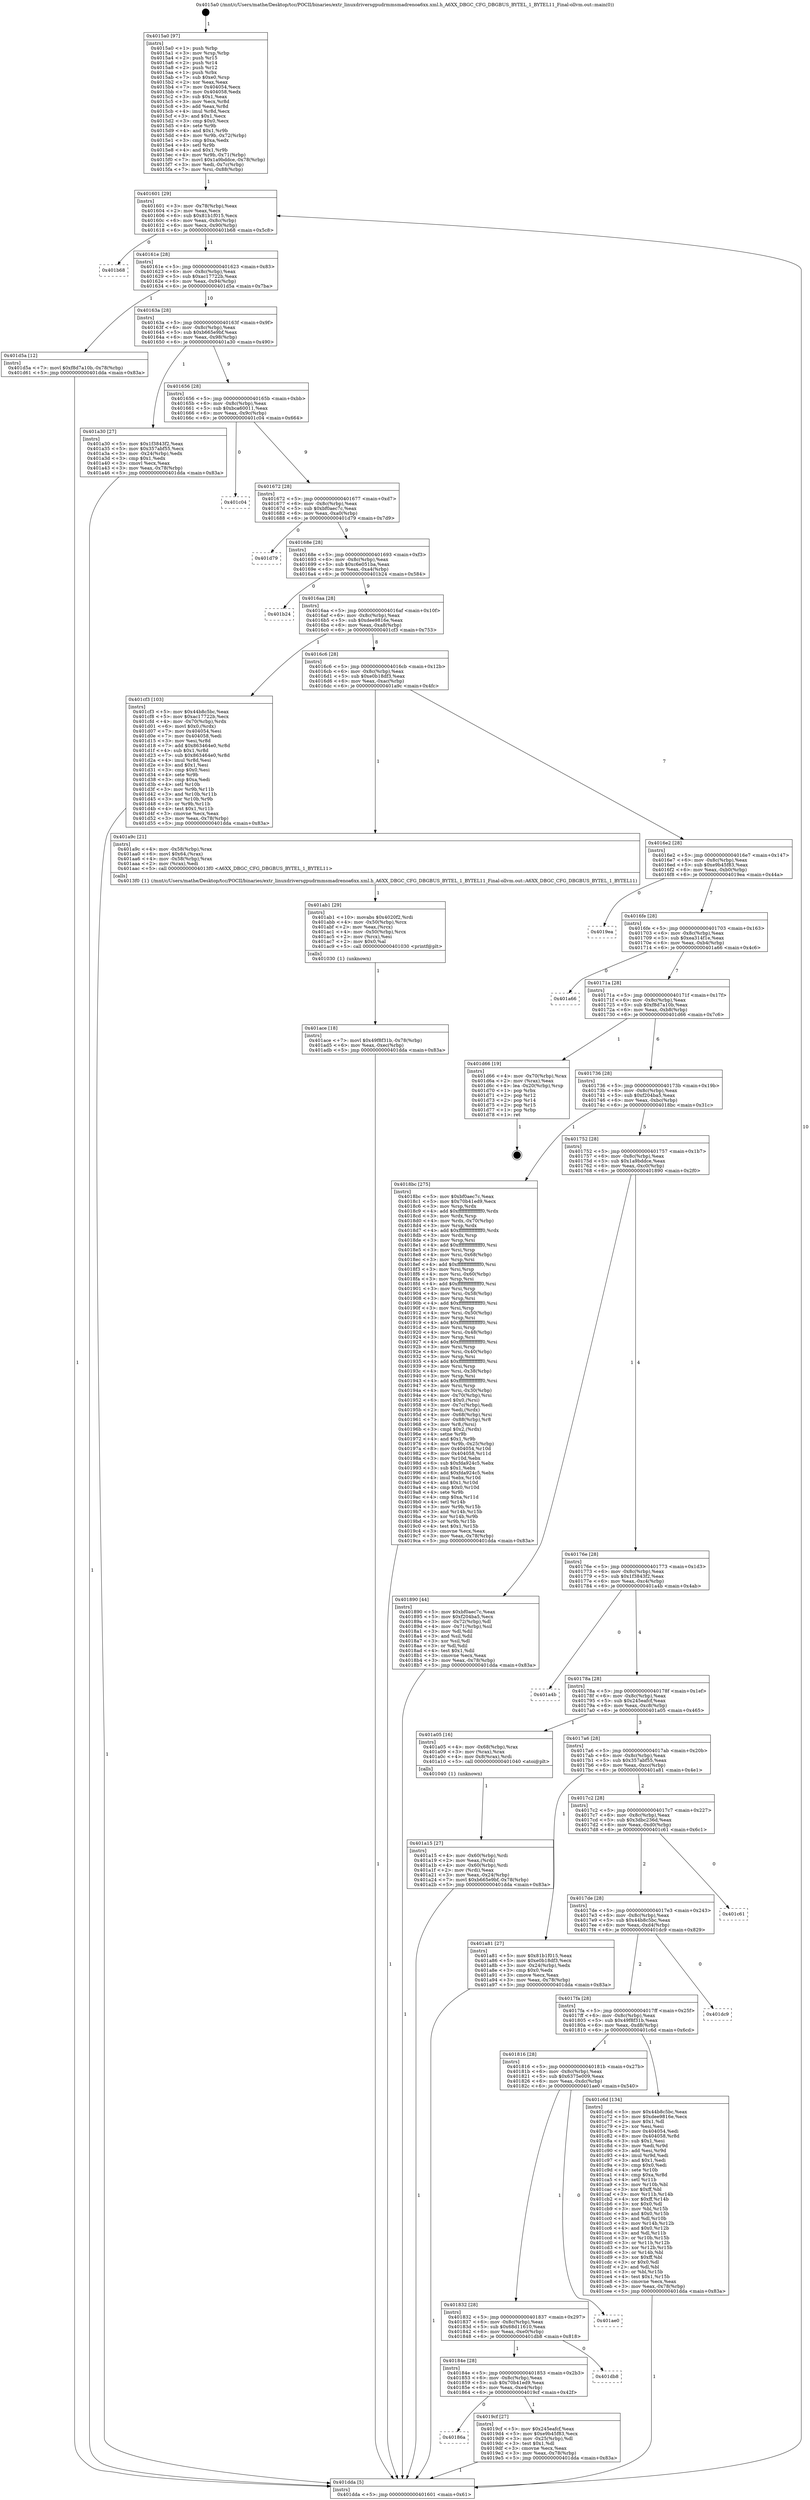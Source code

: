 digraph "0x4015a0" {
  label = "0x4015a0 (/mnt/c/Users/mathe/Desktop/tcc/POCII/binaries/extr_linuxdriversgpudrmmsmadrenoa6xx.xml.h_A6XX_DBGC_CFG_DBGBUS_BYTEL_1_BYTEL11_Final-ollvm.out::main(0))"
  labelloc = "t"
  node[shape=record]

  Entry [label="",width=0.3,height=0.3,shape=circle,fillcolor=black,style=filled]
  "0x401601" [label="{
     0x401601 [29]\l
     | [instrs]\l
     &nbsp;&nbsp;0x401601 \<+3\>: mov -0x78(%rbp),%eax\l
     &nbsp;&nbsp;0x401604 \<+2\>: mov %eax,%ecx\l
     &nbsp;&nbsp;0x401606 \<+6\>: sub $0x81b1f015,%ecx\l
     &nbsp;&nbsp;0x40160c \<+6\>: mov %eax,-0x8c(%rbp)\l
     &nbsp;&nbsp;0x401612 \<+6\>: mov %ecx,-0x90(%rbp)\l
     &nbsp;&nbsp;0x401618 \<+6\>: je 0000000000401b68 \<main+0x5c8\>\l
  }"]
  "0x401b68" [label="{
     0x401b68\l
  }", style=dashed]
  "0x40161e" [label="{
     0x40161e [28]\l
     | [instrs]\l
     &nbsp;&nbsp;0x40161e \<+5\>: jmp 0000000000401623 \<main+0x83\>\l
     &nbsp;&nbsp;0x401623 \<+6\>: mov -0x8c(%rbp),%eax\l
     &nbsp;&nbsp;0x401629 \<+5\>: sub $0xac17722b,%eax\l
     &nbsp;&nbsp;0x40162e \<+6\>: mov %eax,-0x94(%rbp)\l
     &nbsp;&nbsp;0x401634 \<+6\>: je 0000000000401d5a \<main+0x7ba\>\l
  }"]
  Exit [label="",width=0.3,height=0.3,shape=circle,fillcolor=black,style=filled,peripheries=2]
  "0x401d5a" [label="{
     0x401d5a [12]\l
     | [instrs]\l
     &nbsp;&nbsp;0x401d5a \<+7\>: movl $0xf8d7a10b,-0x78(%rbp)\l
     &nbsp;&nbsp;0x401d61 \<+5\>: jmp 0000000000401dda \<main+0x83a\>\l
  }"]
  "0x40163a" [label="{
     0x40163a [28]\l
     | [instrs]\l
     &nbsp;&nbsp;0x40163a \<+5\>: jmp 000000000040163f \<main+0x9f\>\l
     &nbsp;&nbsp;0x40163f \<+6\>: mov -0x8c(%rbp),%eax\l
     &nbsp;&nbsp;0x401645 \<+5\>: sub $0xb665e9bf,%eax\l
     &nbsp;&nbsp;0x40164a \<+6\>: mov %eax,-0x98(%rbp)\l
     &nbsp;&nbsp;0x401650 \<+6\>: je 0000000000401a30 \<main+0x490\>\l
  }"]
  "0x401ace" [label="{
     0x401ace [18]\l
     | [instrs]\l
     &nbsp;&nbsp;0x401ace \<+7\>: movl $0x49f8f31b,-0x78(%rbp)\l
     &nbsp;&nbsp;0x401ad5 \<+6\>: mov %eax,-0xec(%rbp)\l
     &nbsp;&nbsp;0x401adb \<+5\>: jmp 0000000000401dda \<main+0x83a\>\l
  }"]
  "0x401a30" [label="{
     0x401a30 [27]\l
     | [instrs]\l
     &nbsp;&nbsp;0x401a30 \<+5\>: mov $0x1f3843f2,%eax\l
     &nbsp;&nbsp;0x401a35 \<+5\>: mov $0x357abf55,%ecx\l
     &nbsp;&nbsp;0x401a3a \<+3\>: mov -0x24(%rbp),%edx\l
     &nbsp;&nbsp;0x401a3d \<+3\>: cmp $0x1,%edx\l
     &nbsp;&nbsp;0x401a40 \<+3\>: cmovl %ecx,%eax\l
     &nbsp;&nbsp;0x401a43 \<+3\>: mov %eax,-0x78(%rbp)\l
     &nbsp;&nbsp;0x401a46 \<+5\>: jmp 0000000000401dda \<main+0x83a\>\l
  }"]
  "0x401656" [label="{
     0x401656 [28]\l
     | [instrs]\l
     &nbsp;&nbsp;0x401656 \<+5\>: jmp 000000000040165b \<main+0xbb\>\l
     &nbsp;&nbsp;0x40165b \<+6\>: mov -0x8c(%rbp),%eax\l
     &nbsp;&nbsp;0x401661 \<+5\>: sub $0xbca60011,%eax\l
     &nbsp;&nbsp;0x401666 \<+6\>: mov %eax,-0x9c(%rbp)\l
     &nbsp;&nbsp;0x40166c \<+6\>: je 0000000000401c04 \<main+0x664\>\l
  }"]
  "0x401ab1" [label="{
     0x401ab1 [29]\l
     | [instrs]\l
     &nbsp;&nbsp;0x401ab1 \<+10\>: movabs $0x4020f2,%rdi\l
     &nbsp;&nbsp;0x401abb \<+4\>: mov -0x50(%rbp),%rcx\l
     &nbsp;&nbsp;0x401abf \<+2\>: mov %eax,(%rcx)\l
     &nbsp;&nbsp;0x401ac1 \<+4\>: mov -0x50(%rbp),%rcx\l
     &nbsp;&nbsp;0x401ac5 \<+2\>: mov (%rcx),%esi\l
     &nbsp;&nbsp;0x401ac7 \<+2\>: mov $0x0,%al\l
     &nbsp;&nbsp;0x401ac9 \<+5\>: call 0000000000401030 \<printf@plt\>\l
     | [calls]\l
     &nbsp;&nbsp;0x401030 \{1\} (unknown)\l
  }"]
  "0x401c04" [label="{
     0x401c04\l
  }", style=dashed]
  "0x401672" [label="{
     0x401672 [28]\l
     | [instrs]\l
     &nbsp;&nbsp;0x401672 \<+5\>: jmp 0000000000401677 \<main+0xd7\>\l
     &nbsp;&nbsp;0x401677 \<+6\>: mov -0x8c(%rbp),%eax\l
     &nbsp;&nbsp;0x40167d \<+5\>: sub $0xbf0aec7c,%eax\l
     &nbsp;&nbsp;0x401682 \<+6\>: mov %eax,-0xa0(%rbp)\l
     &nbsp;&nbsp;0x401688 \<+6\>: je 0000000000401d79 \<main+0x7d9\>\l
  }"]
  "0x401a15" [label="{
     0x401a15 [27]\l
     | [instrs]\l
     &nbsp;&nbsp;0x401a15 \<+4\>: mov -0x60(%rbp),%rdi\l
     &nbsp;&nbsp;0x401a19 \<+2\>: mov %eax,(%rdi)\l
     &nbsp;&nbsp;0x401a1b \<+4\>: mov -0x60(%rbp),%rdi\l
     &nbsp;&nbsp;0x401a1f \<+2\>: mov (%rdi),%eax\l
     &nbsp;&nbsp;0x401a21 \<+3\>: mov %eax,-0x24(%rbp)\l
     &nbsp;&nbsp;0x401a24 \<+7\>: movl $0xb665e9bf,-0x78(%rbp)\l
     &nbsp;&nbsp;0x401a2b \<+5\>: jmp 0000000000401dda \<main+0x83a\>\l
  }"]
  "0x401d79" [label="{
     0x401d79\l
  }", style=dashed]
  "0x40168e" [label="{
     0x40168e [28]\l
     | [instrs]\l
     &nbsp;&nbsp;0x40168e \<+5\>: jmp 0000000000401693 \<main+0xf3\>\l
     &nbsp;&nbsp;0x401693 \<+6\>: mov -0x8c(%rbp),%eax\l
     &nbsp;&nbsp;0x401699 \<+5\>: sub $0xc6e051ba,%eax\l
     &nbsp;&nbsp;0x40169e \<+6\>: mov %eax,-0xa4(%rbp)\l
     &nbsp;&nbsp;0x4016a4 \<+6\>: je 0000000000401b24 \<main+0x584\>\l
  }"]
  "0x40186a" [label="{
     0x40186a\l
  }", style=dashed]
  "0x401b24" [label="{
     0x401b24\l
  }", style=dashed]
  "0x4016aa" [label="{
     0x4016aa [28]\l
     | [instrs]\l
     &nbsp;&nbsp;0x4016aa \<+5\>: jmp 00000000004016af \<main+0x10f\>\l
     &nbsp;&nbsp;0x4016af \<+6\>: mov -0x8c(%rbp),%eax\l
     &nbsp;&nbsp;0x4016b5 \<+5\>: sub $0xdee9816e,%eax\l
     &nbsp;&nbsp;0x4016ba \<+6\>: mov %eax,-0xa8(%rbp)\l
     &nbsp;&nbsp;0x4016c0 \<+6\>: je 0000000000401cf3 \<main+0x753\>\l
  }"]
  "0x4019cf" [label="{
     0x4019cf [27]\l
     | [instrs]\l
     &nbsp;&nbsp;0x4019cf \<+5\>: mov $0x245eafcf,%eax\l
     &nbsp;&nbsp;0x4019d4 \<+5\>: mov $0xe9b45f83,%ecx\l
     &nbsp;&nbsp;0x4019d9 \<+3\>: mov -0x25(%rbp),%dl\l
     &nbsp;&nbsp;0x4019dc \<+3\>: test $0x1,%dl\l
     &nbsp;&nbsp;0x4019df \<+3\>: cmovne %ecx,%eax\l
     &nbsp;&nbsp;0x4019e2 \<+3\>: mov %eax,-0x78(%rbp)\l
     &nbsp;&nbsp;0x4019e5 \<+5\>: jmp 0000000000401dda \<main+0x83a\>\l
  }"]
  "0x401cf3" [label="{
     0x401cf3 [103]\l
     | [instrs]\l
     &nbsp;&nbsp;0x401cf3 \<+5\>: mov $0x44b8c5bc,%eax\l
     &nbsp;&nbsp;0x401cf8 \<+5\>: mov $0xac17722b,%ecx\l
     &nbsp;&nbsp;0x401cfd \<+4\>: mov -0x70(%rbp),%rdx\l
     &nbsp;&nbsp;0x401d01 \<+6\>: movl $0x0,(%rdx)\l
     &nbsp;&nbsp;0x401d07 \<+7\>: mov 0x404054,%esi\l
     &nbsp;&nbsp;0x401d0e \<+7\>: mov 0x404058,%edi\l
     &nbsp;&nbsp;0x401d15 \<+3\>: mov %esi,%r8d\l
     &nbsp;&nbsp;0x401d18 \<+7\>: add $0x863464e0,%r8d\l
     &nbsp;&nbsp;0x401d1f \<+4\>: sub $0x1,%r8d\l
     &nbsp;&nbsp;0x401d23 \<+7\>: sub $0x863464e0,%r8d\l
     &nbsp;&nbsp;0x401d2a \<+4\>: imul %r8d,%esi\l
     &nbsp;&nbsp;0x401d2e \<+3\>: and $0x1,%esi\l
     &nbsp;&nbsp;0x401d31 \<+3\>: cmp $0x0,%esi\l
     &nbsp;&nbsp;0x401d34 \<+4\>: sete %r9b\l
     &nbsp;&nbsp;0x401d38 \<+3\>: cmp $0xa,%edi\l
     &nbsp;&nbsp;0x401d3b \<+4\>: setl %r10b\l
     &nbsp;&nbsp;0x401d3f \<+3\>: mov %r9b,%r11b\l
     &nbsp;&nbsp;0x401d42 \<+3\>: and %r10b,%r11b\l
     &nbsp;&nbsp;0x401d45 \<+3\>: xor %r10b,%r9b\l
     &nbsp;&nbsp;0x401d48 \<+3\>: or %r9b,%r11b\l
     &nbsp;&nbsp;0x401d4b \<+4\>: test $0x1,%r11b\l
     &nbsp;&nbsp;0x401d4f \<+3\>: cmovne %ecx,%eax\l
     &nbsp;&nbsp;0x401d52 \<+3\>: mov %eax,-0x78(%rbp)\l
     &nbsp;&nbsp;0x401d55 \<+5\>: jmp 0000000000401dda \<main+0x83a\>\l
  }"]
  "0x4016c6" [label="{
     0x4016c6 [28]\l
     | [instrs]\l
     &nbsp;&nbsp;0x4016c6 \<+5\>: jmp 00000000004016cb \<main+0x12b\>\l
     &nbsp;&nbsp;0x4016cb \<+6\>: mov -0x8c(%rbp),%eax\l
     &nbsp;&nbsp;0x4016d1 \<+5\>: sub $0xe0b18df3,%eax\l
     &nbsp;&nbsp;0x4016d6 \<+6\>: mov %eax,-0xac(%rbp)\l
     &nbsp;&nbsp;0x4016dc \<+6\>: je 0000000000401a9c \<main+0x4fc\>\l
  }"]
  "0x40184e" [label="{
     0x40184e [28]\l
     | [instrs]\l
     &nbsp;&nbsp;0x40184e \<+5\>: jmp 0000000000401853 \<main+0x2b3\>\l
     &nbsp;&nbsp;0x401853 \<+6\>: mov -0x8c(%rbp),%eax\l
     &nbsp;&nbsp;0x401859 \<+5\>: sub $0x70b41ed9,%eax\l
     &nbsp;&nbsp;0x40185e \<+6\>: mov %eax,-0xe4(%rbp)\l
     &nbsp;&nbsp;0x401864 \<+6\>: je 00000000004019cf \<main+0x42f\>\l
  }"]
  "0x401a9c" [label="{
     0x401a9c [21]\l
     | [instrs]\l
     &nbsp;&nbsp;0x401a9c \<+4\>: mov -0x58(%rbp),%rax\l
     &nbsp;&nbsp;0x401aa0 \<+6\>: movl $0x64,(%rax)\l
     &nbsp;&nbsp;0x401aa6 \<+4\>: mov -0x58(%rbp),%rax\l
     &nbsp;&nbsp;0x401aaa \<+2\>: mov (%rax),%edi\l
     &nbsp;&nbsp;0x401aac \<+5\>: call 00000000004013f0 \<A6XX_DBGC_CFG_DBGBUS_BYTEL_1_BYTEL11\>\l
     | [calls]\l
     &nbsp;&nbsp;0x4013f0 \{1\} (/mnt/c/Users/mathe/Desktop/tcc/POCII/binaries/extr_linuxdriversgpudrmmsmadrenoa6xx.xml.h_A6XX_DBGC_CFG_DBGBUS_BYTEL_1_BYTEL11_Final-ollvm.out::A6XX_DBGC_CFG_DBGBUS_BYTEL_1_BYTEL11)\l
  }"]
  "0x4016e2" [label="{
     0x4016e2 [28]\l
     | [instrs]\l
     &nbsp;&nbsp;0x4016e2 \<+5\>: jmp 00000000004016e7 \<main+0x147\>\l
     &nbsp;&nbsp;0x4016e7 \<+6\>: mov -0x8c(%rbp),%eax\l
     &nbsp;&nbsp;0x4016ed \<+5\>: sub $0xe9b45f83,%eax\l
     &nbsp;&nbsp;0x4016f2 \<+6\>: mov %eax,-0xb0(%rbp)\l
     &nbsp;&nbsp;0x4016f8 \<+6\>: je 00000000004019ea \<main+0x44a\>\l
  }"]
  "0x401db8" [label="{
     0x401db8\l
  }", style=dashed]
  "0x4019ea" [label="{
     0x4019ea\l
  }", style=dashed]
  "0x4016fe" [label="{
     0x4016fe [28]\l
     | [instrs]\l
     &nbsp;&nbsp;0x4016fe \<+5\>: jmp 0000000000401703 \<main+0x163\>\l
     &nbsp;&nbsp;0x401703 \<+6\>: mov -0x8c(%rbp),%eax\l
     &nbsp;&nbsp;0x401709 \<+5\>: sub $0xea314f1e,%eax\l
     &nbsp;&nbsp;0x40170e \<+6\>: mov %eax,-0xb4(%rbp)\l
     &nbsp;&nbsp;0x401714 \<+6\>: je 0000000000401a66 \<main+0x4c6\>\l
  }"]
  "0x401832" [label="{
     0x401832 [28]\l
     | [instrs]\l
     &nbsp;&nbsp;0x401832 \<+5\>: jmp 0000000000401837 \<main+0x297\>\l
     &nbsp;&nbsp;0x401837 \<+6\>: mov -0x8c(%rbp),%eax\l
     &nbsp;&nbsp;0x40183d \<+5\>: sub $0x68d11610,%eax\l
     &nbsp;&nbsp;0x401842 \<+6\>: mov %eax,-0xe0(%rbp)\l
     &nbsp;&nbsp;0x401848 \<+6\>: je 0000000000401db8 \<main+0x818\>\l
  }"]
  "0x401a66" [label="{
     0x401a66\l
  }", style=dashed]
  "0x40171a" [label="{
     0x40171a [28]\l
     | [instrs]\l
     &nbsp;&nbsp;0x40171a \<+5\>: jmp 000000000040171f \<main+0x17f\>\l
     &nbsp;&nbsp;0x40171f \<+6\>: mov -0x8c(%rbp),%eax\l
     &nbsp;&nbsp;0x401725 \<+5\>: sub $0xf8d7a10b,%eax\l
     &nbsp;&nbsp;0x40172a \<+6\>: mov %eax,-0xb8(%rbp)\l
     &nbsp;&nbsp;0x401730 \<+6\>: je 0000000000401d66 \<main+0x7c6\>\l
  }"]
  "0x401ae0" [label="{
     0x401ae0\l
  }", style=dashed]
  "0x401d66" [label="{
     0x401d66 [19]\l
     | [instrs]\l
     &nbsp;&nbsp;0x401d66 \<+4\>: mov -0x70(%rbp),%rax\l
     &nbsp;&nbsp;0x401d6a \<+2\>: mov (%rax),%eax\l
     &nbsp;&nbsp;0x401d6c \<+4\>: lea -0x20(%rbp),%rsp\l
     &nbsp;&nbsp;0x401d70 \<+1\>: pop %rbx\l
     &nbsp;&nbsp;0x401d71 \<+2\>: pop %r12\l
     &nbsp;&nbsp;0x401d73 \<+2\>: pop %r14\l
     &nbsp;&nbsp;0x401d75 \<+2\>: pop %r15\l
     &nbsp;&nbsp;0x401d77 \<+1\>: pop %rbp\l
     &nbsp;&nbsp;0x401d78 \<+1\>: ret\l
  }"]
  "0x401736" [label="{
     0x401736 [28]\l
     | [instrs]\l
     &nbsp;&nbsp;0x401736 \<+5\>: jmp 000000000040173b \<main+0x19b\>\l
     &nbsp;&nbsp;0x40173b \<+6\>: mov -0x8c(%rbp),%eax\l
     &nbsp;&nbsp;0x401741 \<+5\>: sub $0xf204ba5,%eax\l
     &nbsp;&nbsp;0x401746 \<+6\>: mov %eax,-0xbc(%rbp)\l
     &nbsp;&nbsp;0x40174c \<+6\>: je 00000000004018bc \<main+0x31c\>\l
  }"]
  "0x401816" [label="{
     0x401816 [28]\l
     | [instrs]\l
     &nbsp;&nbsp;0x401816 \<+5\>: jmp 000000000040181b \<main+0x27b\>\l
     &nbsp;&nbsp;0x40181b \<+6\>: mov -0x8c(%rbp),%eax\l
     &nbsp;&nbsp;0x401821 \<+5\>: sub $0x6375e009,%eax\l
     &nbsp;&nbsp;0x401826 \<+6\>: mov %eax,-0xdc(%rbp)\l
     &nbsp;&nbsp;0x40182c \<+6\>: je 0000000000401ae0 \<main+0x540\>\l
  }"]
  "0x4018bc" [label="{
     0x4018bc [275]\l
     | [instrs]\l
     &nbsp;&nbsp;0x4018bc \<+5\>: mov $0xbf0aec7c,%eax\l
     &nbsp;&nbsp;0x4018c1 \<+5\>: mov $0x70b41ed9,%ecx\l
     &nbsp;&nbsp;0x4018c6 \<+3\>: mov %rsp,%rdx\l
     &nbsp;&nbsp;0x4018c9 \<+4\>: add $0xfffffffffffffff0,%rdx\l
     &nbsp;&nbsp;0x4018cd \<+3\>: mov %rdx,%rsp\l
     &nbsp;&nbsp;0x4018d0 \<+4\>: mov %rdx,-0x70(%rbp)\l
     &nbsp;&nbsp;0x4018d4 \<+3\>: mov %rsp,%rdx\l
     &nbsp;&nbsp;0x4018d7 \<+4\>: add $0xfffffffffffffff0,%rdx\l
     &nbsp;&nbsp;0x4018db \<+3\>: mov %rdx,%rsp\l
     &nbsp;&nbsp;0x4018de \<+3\>: mov %rsp,%rsi\l
     &nbsp;&nbsp;0x4018e1 \<+4\>: add $0xfffffffffffffff0,%rsi\l
     &nbsp;&nbsp;0x4018e5 \<+3\>: mov %rsi,%rsp\l
     &nbsp;&nbsp;0x4018e8 \<+4\>: mov %rsi,-0x68(%rbp)\l
     &nbsp;&nbsp;0x4018ec \<+3\>: mov %rsp,%rsi\l
     &nbsp;&nbsp;0x4018ef \<+4\>: add $0xfffffffffffffff0,%rsi\l
     &nbsp;&nbsp;0x4018f3 \<+3\>: mov %rsi,%rsp\l
     &nbsp;&nbsp;0x4018f6 \<+4\>: mov %rsi,-0x60(%rbp)\l
     &nbsp;&nbsp;0x4018fa \<+3\>: mov %rsp,%rsi\l
     &nbsp;&nbsp;0x4018fd \<+4\>: add $0xfffffffffffffff0,%rsi\l
     &nbsp;&nbsp;0x401901 \<+3\>: mov %rsi,%rsp\l
     &nbsp;&nbsp;0x401904 \<+4\>: mov %rsi,-0x58(%rbp)\l
     &nbsp;&nbsp;0x401908 \<+3\>: mov %rsp,%rsi\l
     &nbsp;&nbsp;0x40190b \<+4\>: add $0xfffffffffffffff0,%rsi\l
     &nbsp;&nbsp;0x40190f \<+3\>: mov %rsi,%rsp\l
     &nbsp;&nbsp;0x401912 \<+4\>: mov %rsi,-0x50(%rbp)\l
     &nbsp;&nbsp;0x401916 \<+3\>: mov %rsp,%rsi\l
     &nbsp;&nbsp;0x401919 \<+4\>: add $0xfffffffffffffff0,%rsi\l
     &nbsp;&nbsp;0x40191d \<+3\>: mov %rsi,%rsp\l
     &nbsp;&nbsp;0x401920 \<+4\>: mov %rsi,-0x48(%rbp)\l
     &nbsp;&nbsp;0x401924 \<+3\>: mov %rsp,%rsi\l
     &nbsp;&nbsp;0x401927 \<+4\>: add $0xfffffffffffffff0,%rsi\l
     &nbsp;&nbsp;0x40192b \<+3\>: mov %rsi,%rsp\l
     &nbsp;&nbsp;0x40192e \<+4\>: mov %rsi,-0x40(%rbp)\l
     &nbsp;&nbsp;0x401932 \<+3\>: mov %rsp,%rsi\l
     &nbsp;&nbsp;0x401935 \<+4\>: add $0xfffffffffffffff0,%rsi\l
     &nbsp;&nbsp;0x401939 \<+3\>: mov %rsi,%rsp\l
     &nbsp;&nbsp;0x40193c \<+4\>: mov %rsi,-0x38(%rbp)\l
     &nbsp;&nbsp;0x401940 \<+3\>: mov %rsp,%rsi\l
     &nbsp;&nbsp;0x401943 \<+4\>: add $0xfffffffffffffff0,%rsi\l
     &nbsp;&nbsp;0x401947 \<+3\>: mov %rsi,%rsp\l
     &nbsp;&nbsp;0x40194a \<+4\>: mov %rsi,-0x30(%rbp)\l
     &nbsp;&nbsp;0x40194e \<+4\>: mov -0x70(%rbp),%rsi\l
     &nbsp;&nbsp;0x401952 \<+6\>: movl $0x0,(%rsi)\l
     &nbsp;&nbsp;0x401958 \<+3\>: mov -0x7c(%rbp),%edi\l
     &nbsp;&nbsp;0x40195b \<+2\>: mov %edi,(%rdx)\l
     &nbsp;&nbsp;0x40195d \<+4\>: mov -0x68(%rbp),%rsi\l
     &nbsp;&nbsp;0x401961 \<+7\>: mov -0x88(%rbp),%r8\l
     &nbsp;&nbsp;0x401968 \<+3\>: mov %r8,(%rsi)\l
     &nbsp;&nbsp;0x40196b \<+3\>: cmpl $0x2,(%rdx)\l
     &nbsp;&nbsp;0x40196e \<+4\>: setne %r9b\l
     &nbsp;&nbsp;0x401972 \<+4\>: and $0x1,%r9b\l
     &nbsp;&nbsp;0x401976 \<+4\>: mov %r9b,-0x25(%rbp)\l
     &nbsp;&nbsp;0x40197a \<+8\>: mov 0x404054,%r10d\l
     &nbsp;&nbsp;0x401982 \<+8\>: mov 0x404058,%r11d\l
     &nbsp;&nbsp;0x40198a \<+3\>: mov %r10d,%ebx\l
     &nbsp;&nbsp;0x40198d \<+6\>: sub $0xfda924c5,%ebx\l
     &nbsp;&nbsp;0x401993 \<+3\>: sub $0x1,%ebx\l
     &nbsp;&nbsp;0x401996 \<+6\>: add $0xfda924c5,%ebx\l
     &nbsp;&nbsp;0x40199c \<+4\>: imul %ebx,%r10d\l
     &nbsp;&nbsp;0x4019a0 \<+4\>: and $0x1,%r10d\l
     &nbsp;&nbsp;0x4019a4 \<+4\>: cmp $0x0,%r10d\l
     &nbsp;&nbsp;0x4019a8 \<+4\>: sete %r9b\l
     &nbsp;&nbsp;0x4019ac \<+4\>: cmp $0xa,%r11d\l
     &nbsp;&nbsp;0x4019b0 \<+4\>: setl %r14b\l
     &nbsp;&nbsp;0x4019b4 \<+3\>: mov %r9b,%r15b\l
     &nbsp;&nbsp;0x4019b7 \<+3\>: and %r14b,%r15b\l
     &nbsp;&nbsp;0x4019ba \<+3\>: xor %r14b,%r9b\l
     &nbsp;&nbsp;0x4019bd \<+3\>: or %r9b,%r15b\l
     &nbsp;&nbsp;0x4019c0 \<+4\>: test $0x1,%r15b\l
     &nbsp;&nbsp;0x4019c4 \<+3\>: cmovne %ecx,%eax\l
     &nbsp;&nbsp;0x4019c7 \<+3\>: mov %eax,-0x78(%rbp)\l
     &nbsp;&nbsp;0x4019ca \<+5\>: jmp 0000000000401dda \<main+0x83a\>\l
  }"]
  "0x401752" [label="{
     0x401752 [28]\l
     | [instrs]\l
     &nbsp;&nbsp;0x401752 \<+5\>: jmp 0000000000401757 \<main+0x1b7\>\l
     &nbsp;&nbsp;0x401757 \<+6\>: mov -0x8c(%rbp),%eax\l
     &nbsp;&nbsp;0x40175d \<+5\>: sub $0x1a9bddce,%eax\l
     &nbsp;&nbsp;0x401762 \<+6\>: mov %eax,-0xc0(%rbp)\l
     &nbsp;&nbsp;0x401768 \<+6\>: je 0000000000401890 \<main+0x2f0\>\l
  }"]
  "0x401c6d" [label="{
     0x401c6d [134]\l
     | [instrs]\l
     &nbsp;&nbsp;0x401c6d \<+5\>: mov $0x44b8c5bc,%eax\l
     &nbsp;&nbsp;0x401c72 \<+5\>: mov $0xdee9816e,%ecx\l
     &nbsp;&nbsp;0x401c77 \<+2\>: mov $0x1,%dl\l
     &nbsp;&nbsp;0x401c79 \<+2\>: xor %esi,%esi\l
     &nbsp;&nbsp;0x401c7b \<+7\>: mov 0x404054,%edi\l
     &nbsp;&nbsp;0x401c82 \<+8\>: mov 0x404058,%r8d\l
     &nbsp;&nbsp;0x401c8a \<+3\>: sub $0x1,%esi\l
     &nbsp;&nbsp;0x401c8d \<+3\>: mov %edi,%r9d\l
     &nbsp;&nbsp;0x401c90 \<+3\>: add %esi,%r9d\l
     &nbsp;&nbsp;0x401c93 \<+4\>: imul %r9d,%edi\l
     &nbsp;&nbsp;0x401c97 \<+3\>: and $0x1,%edi\l
     &nbsp;&nbsp;0x401c9a \<+3\>: cmp $0x0,%edi\l
     &nbsp;&nbsp;0x401c9d \<+4\>: sete %r10b\l
     &nbsp;&nbsp;0x401ca1 \<+4\>: cmp $0xa,%r8d\l
     &nbsp;&nbsp;0x401ca5 \<+4\>: setl %r11b\l
     &nbsp;&nbsp;0x401ca9 \<+3\>: mov %r10b,%bl\l
     &nbsp;&nbsp;0x401cac \<+3\>: xor $0xff,%bl\l
     &nbsp;&nbsp;0x401caf \<+3\>: mov %r11b,%r14b\l
     &nbsp;&nbsp;0x401cb2 \<+4\>: xor $0xff,%r14b\l
     &nbsp;&nbsp;0x401cb6 \<+3\>: xor $0x0,%dl\l
     &nbsp;&nbsp;0x401cb9 \<+3\>: mov %bl,%r15b\l
     &nbsp;&nbsp;0x401cbc \<+4\>: and $0x0,%r15b\l
     &nbsp;&nbsp;0x401cc0 \<+3\>: and %dl,%r10b\l
     &nbsp;&nbsp;0x401cc3 \<+3\>: mov %r14b,%r12b\l
     &nbsp;&nbsp;0x401cc6 \<+4\>: and $0x0,%r12b\l
     &nbsp;&nbsp;0x401cca \<+3\>: and %dl,%r11b\l
     &nbsp;&nbsp;0x401ccd \<+3\>: or %r10b,%r15b\l
     &nbsp;&nbsp;0x401cd0 \<+3\>: or %r11b,%r12b\l
     &nbsp;&nbsp;0x401cd3 \<+3\>: xor %r12b,%r15b\l
     &nbsp;&nbsp;0x401cd6 \<+3\>: or %r14b,%bl\l
     &nbsp;&nbsp;0x401cd9 \<+3\>: xor $0xff,%bl\l
     &nbsp;&nbsp;0x401cdc \<+3\>: or $0x0,%dl\l
     &nbsp;&nbsp;0x401cdf \<+2\>: and %dl,%bl\l
     &nbsp;&nbsp;0x401ce1 \<+3\>: or %bl,%r15b\l
     &nbsp;&nbsp;0x401ce4 \<+4\>: test $0x1,%r15b\l
     &nbsp;&nbsp;0x401ce8 \<+3\>: cmovne %ecx,%eax\l
     &nbsp;&nbsp;0x401ceb \<+3\>: mov %eax,-0x78(%rbp)\l
     &nbsp;&nbsp;0x401cee \<+5\>: jmp 0000000000401dda \<main+0x83a\>\l
  }"]
  "0x401890" [label="{
     0x401890 [44]\l
     | [instrs]\l
     &nbsp;&nbsp;0x401890 \<+5\>: mov $0xbf0aec7c,%eax\l
     &nbsp;&nbsp;0x401895 \<+5\>: mov $0xf204ba5,%ecx\l
     &nbsp;&nbsp;0x40189a \<+3\>: mov -0x72(%rbp),%dl\l
     &nbsp;&nbsp;0x40189d \<+4\>: mov -0x71(%rbp),%sil\l
     &nbsp;&nbsp;0x4018a1 \<+3\>: mov %dl,%dil\l
     &nbsp;&nbsp;0x4018a4 \<+3\>: and %sil,%dil\l
     &nbsp;&nbsp;0x4018a7 \<+3\>: xor %sil,%dl\l
     &nbsp;&nbsp;0x4018aa \<+3\>: or %dl,%dil\l
     &nbsp;&nbsp;0x4018ad \<+4\>: test $0x1,%dil\l
     &nbsp;&nbsp;0x4018b1 \<+3\>: cmovne %ecx,%eax\l
     &nbsp;&nbsp;0x4018b4 \<+3\>: mov %eax,-0x78(%rbp)\l
     &nbsp;&nbsp;0x4018b7 \<+5\>: jmp 0000000000401dda \<main+0x83a\>\l
  }"]
  "0x40176e" [label="{
     0x40176e [28]\l
     | [instrs]\l
     &nbsp;&nbsp;0x40176e \<+5\>: jmp 0000000000401773 \<main+0x1d3\>\l
     &nbsp;&nbsp;0x401773 \<+6\>: mov -0x8c(%rbp),%eax\l
     &nbsp;&nbsp;0x401779 \<+5\>: sub $0x1f3843f2,%eax\l
     &nbsp;&nbsp;0x40177e \<+6\>: mov %eax,-0xc4(%rbp)\l
     &nbsp;&nbsp;0x401784 \<+6\>: je 0000000000401a4b \<main+0x4ab\>\l
  }"]
  "0x401dda" [label="{
     0x401dda [5]\l
     | [instrs]\l
     &nbsp;&nbsp;0x401dda \<+5\>: jmp 0000000000401601 \<main+0x61\>\l
  }"]
  "0x4015a0" [label="{
     0x4015a0 [97]\l
     | [instrs]\l
     &nbsp;&nbsp;0x4015a0 \<+1\>: push %rbp\l
     &nbsp;&nbsp;0x4015a1 \<+3\>: mov %rsp,%rbp\l
     &nbsp;&nbsp;0x4015a4 \<+2\>: push %r15\l
     &nbsp;&nbsp;0x4015a6 \<+2\>: push %r14\l
     &nbsp;&nbsp;0x4015a8 \<+2\>: push %r12\l
     &nbsp;&nbsp;0x4015aa \<+1\>: push %rbx\l
     &nbsp;&nbsp;0x4015ab \<+7\>: sub $0xe0,%rsp\l
     &nbsp;&nbsp;0x4015b2 \<+2\>: xor %eax,%eax\l
     &nbsp;&nbsp;0x4015b4 \<+7\>: mov 0x404054,%ecx\l
     &nbsp;&nbsp;0x4015bb \<+7\>: mov 0x404058,%edx\l
     &nbsp;&nbsp;0x4015c2 \<+3\>: sub $0x1,%eax\l
     &nbsp;&nbsp;0x4015c5 \<+3\>: mov %ecx,%r8d\l
     &nbsp;&nbsp;0x4015c8 \<+3\>: add %eax,%r8d\l
     &nbsp;&nbsp;0x4015cb \<+4\>: imul %r8d,%ecx\l
     &nbsp;&nbsp;0x4015cf \<+3\>: and $0x1,%ecx\l
     &nbsp;&nbsp;0x4015d2 \<+3\>: cmp $0x0,%ecx\l
     &nbsp;&nbsp;0x4015d5 \<+4\>: sete %r9b\l
     &nbsp;&nbsp;0x4015d9 \<+4\>: and $0x1,%r9b\l
     &nbsp;&nbsp;0x4015dd \<+4\>: mov %r9b,-0x72(%rbp)\l
     &nbsp;&nbsp;0x4015e1 \<+3\>: cmp $0xa,%edx\l
     &nbsp;&nbsp;0x4015e4 \<+4\>: setl %r9b\l
     &nbsp;&nbsp;0x4015e8 \<+4\>: and $0x1,%r9b\l
     &nbsp;&nbsp;0x4015ec \<+4\>: mov %r9b,-0x71(%rbp)\l
     &nbsp;&nbsp;0x4015f0 \<+7\>: movl $0x1a9bddce,-0x78(%rbp)\l
     &nbsp;&nbsp;0x4015f7 \<+3\>: mov %edi,-0x7c(%rbp)\l
     &nbsp;&nbsp;0x4015fa \<+7\>: mov %rsi,-0x88(%rbp)\l
  }"]
  "0x4017fa" [label="{
     0x4017fa [28]\l
     | [instrs]\l
     &nbsp;&nbsp;0x4017fa \<+5\>: jmp 00000000004017ff \<main+0x25f\>\l
     &nbsp;&nbsp;0x4017ff \<+6\>: mov -0x8c(%rbp),%eax\l
     &nbsp;&nbsp;0x401805 \<+5\>: sub $0x49f8f31b,%eax\l
     &nbsp;&nbsp;0x40180a \<+6\>: mov %eax,-0xd8(%rbp)\l
     &nbsp;&nbsp;0x401810 \<+6\>: je 0000000000401c6d \<main+0x6cd\>\l
  }"]
  "0x401dc9" [label="{
     0x401dc9\l
  }", style=dashed]
  "0x401a4b" [label="{
     0x401a4b\l
  }", style=dashed]
  "0x40178a" [label="{
     0x40178a [28]\l
     | [instrs]\l
     &nbsp;&nbsp;0x40178a \<+5\>: jmp 000000000040178f \<main+0x1ef\>\l
     &nbsp;&nbsp;0x40178f \<+6\>: mov -0x8c(%rbp),%eax\l
     &nbsp;&nbsp;0x401795 \<+5\>: sub $0x245eafcf,%eax\l
     &nbsp;&nbsp;0x40179a \<+6\>: mov %eax,-0xc8(%rbp)\l
     &nbsp;&nbsp;0x4017a0 \<+6\>: je 0000000000401a05 \<main+0x465\>\l
  }"]
  "0x4017de" [label="{
     0x4017de [28]\l
     | [instrs]\l
     &nbsp;&nbsp;0x4017de \<+5\>: jmp 00000000004017e3 \<main+0x243\>\l
     &nbsp;&nbsp;0x4017e3 \<+6\>: mov -0x8c(%rbp),%eax\l
     &nbsp;&nbsp;0x4017e9 \<+5\>: sub $0x44b8c5bc,%eax\l
     &nbsp;&nbsp;0x4017ee \<+6\>: mov %eax,-0xd4(%rbp)\l
     &nbsp;&nbsp;0x4017f4 \<+6\>: je 0000000000401dc9 \<main+0x829\>\l
  }"]
  "0x401a05" [label="{
     0x401a05 [16]\l
     | [instrs]\l
     &nbsp;&nbsp;0x401a05 \<+4\>: mov -0x68(%rbp),%rax\l
     &nbsp;&nbsp;0x401a09 \<+3\>: mov (%rax),%rax\l
     &nbsp;&nbsp;0x401a0c \<+4\>: mov 0x8(%rax),%rdi\l
     &nbsp;&nbsp;0x401a10 \<+5\>: call 0000000000401040 \<atoi@plt\>\l
     | [calls]\l
     &nbsp;&nbsp;0x401040 \{1\} (unknown)\l
  }"]
  "0x4017a6" [label="{
     0x4017a6 [28]\l
     | [instrs]\l
     &nbsp;&nbsp;0x4017a6 \<+5\>: jmp 00000000004017ab \<main+0x20b\>\l
     &nbsp;&nbsp;0x4017ab \<+6\>: mov -0x8c(%rbp),%eax\l
     &nbsp;&nbsp;0x4017b1 \<+5\>: sub $0x357abf55,%eax\l
     &nbsp;&nbsp;0x4017b6 \<+6\>: mov %eax,-0xcc(%rbp)\l
     &nbsp;&nbsp;0x4017bc \<+6\>: je 0000000000401a81 \<main+0x4e1\>\l
  }"]
  "0x401c61" [label="{
     0x401c61\l
  }", style=dashed]
  "0x401a81" [label="{
     0x401a81 [27]\l
     | [instrs]\l
     &nbsp;&nbsp;0x401a81 \<+5\>: mov $0x81b1f015,%eax\l
     &nbsp;&nbsp;0x401a86 \<+5\>: mov $0xe0b18df3,%ecx\l
     &nbsp;&nbsp;0x401a8b \<+3\>: mov -0x24(%rbp),%edx\l
     &nbsp;&nbsp;0x401a8e \<+3\>: cmp $0x0,%edx\l
     &nbsp;&nbsp;0x401a91 \<+3\>: cmove %ecx,%eax\l
     &nbsp;&nbsp;0x401a94 \<+3\>: mov %eax,-0x78(%rbp)\l
     &nbsp;&nbsp;0x401a97 \<+5\>: jmp 0000000000401dda \<main+0x83a\>\l
  }"]
  "0x4017c2" [label="{
     0x4017c2 [28]\l
     | [instrs]\l
     &nbsp;&nbsp;0x4017c2 \<+5\>: jmp 00000000004017c7 \<main+0x227\>\l
     &nbsp;&nbsp;0x4017c7 \<+6\>: mov -0x8c(%rbp),%eax\l
     &nbsp;&nbsp;0x4017cd \<+5\>: sub $0x3dbc236d,%eax\l
     &nbsp;&nbsp;0x4017d2 \<+6\>: mov %eax,-0xd0(%rbp)\l
     &nbsp;&nbsp;0x4017d8 \<+6\>: je 0000000000401c61 \<main+0x6c1\>\l
  }"]
  Entry -> "0x4015a0" [label=" 1"]
  "0x401601" -> "0x401b68" [label=" 0"]
  "0x401601" -> "0x40161e" [label=" 11"]
  "0x401d66" -> Exit [label=" 1"]
  "0x40161e" -> "0x401d5a" [label=" 1"]
  "0x40161e" -> "0x40163a" [label=" 10"]
  "0x401d5a" -> "0x401dda" [label=" 1"]
  "0x40163a" -> "0x401a30" [label=" 1"]
  "0x40163a" -> "0x401656" [label=" 9"]
  "0x401cf3" -> "0x401dda" [label=" 1"]
  "0x401656" -> "0x401c04" [label=" 0"]
  "0x401656" -> "0x401672" [label=" 9"]
  "0x401c6d" -> "0x401dda" [label=" 1"]
  "0x401672" -> "0x401d79" [label=" 0"]
  "0x401672" -> "0x40168e" [label=" 9"]
  "0x401ace" -> "0x401dda" [label=" 1"]
  "0x40168e" -> "0x401b24" [label=" 0"]
  "0x40168e" -> "0x4016aa" [label=" 9"]
  "0x401ab1" -> "0x401ace" [label=" 1"]
  "0x4016aa" -> "0x401cf3" [label=" 1"]
  "0x4016aa" -> "0x4016c6" [label=" 8"]
  "0x401a9c" -> "0x401ab1" [label=" 1"]
  "0x4016c6" -> "0x401a9c" [label=" 1"]
  "0x4016c6" -> "0x4016e2" [label=" 7"]
  "0x401a30" -> "0x401dda" [label=" 1"]
  "0x4016e2" -> "0x4019ea" [label=" 0"]
  "0x4016e2" -> "0x4016fe" [label=" 7"]
  "0x401a15" -> "0x401dda" [label=" 1"]
  "0x4016fe" -> "0x401a66" [label=" 0"]
  "0x4016fe" -> "0x40171a" [label=" 7"]
  "0x4019cf" -> "0x401dda" [label=" 1"]
  "0x40171a" -> "0x401d66" [label=" 1"]
  "0x40171a" -> "0x401736" [label=" 6"]
  "0x40184e" -> "0x40186a" [label=" 0"]
  "0x401736" -> "0x4018bc" [label=" 1"]
  "0x401736" -> "0x401752" [label=" 5"]
  "0x401a81" -> "0x401dda" [label=" 1"]
  "0x401752" -> "0x401890" [label=" 1"]
  "0x401752" -> "0x40176e" [label=" 4"]
  "0x401890" -> "0x401dda" [label=" 1"]
  "0x4015a0" -> "0x401601" [label=" 1"]
  "0x401dda" -> "0x401601" [label=" 10"]
  "0x401832" -> "0x40184e" [label=" 1"]
  "0x4018bc" -> "0x401dda" [label=" 1"]
  "0x401a05" -> "0x401a15" [label=" 1"]
  "0x40176e" -> "0x401a4b" [label=" 0"]
  "0x40176e" -> "0x40178a" [label=" 4"]
  "0x401816" -> "0x401832" [label=" 1"]
  "0x40178a" -> "0x401a05" [label=" 1"]
  "0x40178a" -> "0x4017a6" [label=" 3"]
  "0x40184e" -> "0x4019cf" [label=" 1"]
  "0x4017a6" -> "0x401a81" [label=" 1"]
  "0x4017a6" -> "0x4017c2" [label=" 2"]
  "0x4017fa" -> "0x401816" [label=" 1"]
  "0x4017c2" -> "0x401c61" [label=" 0"]
  "0x4017c2" -> "0x4017de" [label=" 2"]
  "0x401816" -> "0x401ae0" [label=" 0"]
  "0x4017de" -> "0x401dc9" [label=" 0"]
  "0x4017de" -> "0x4017fa" [label=" 2"]
  "0x401832" -> "0x401db8" [label=" 0"]
  "0x4017fa" -> "0x401c6d" [label=" 1"]
}
